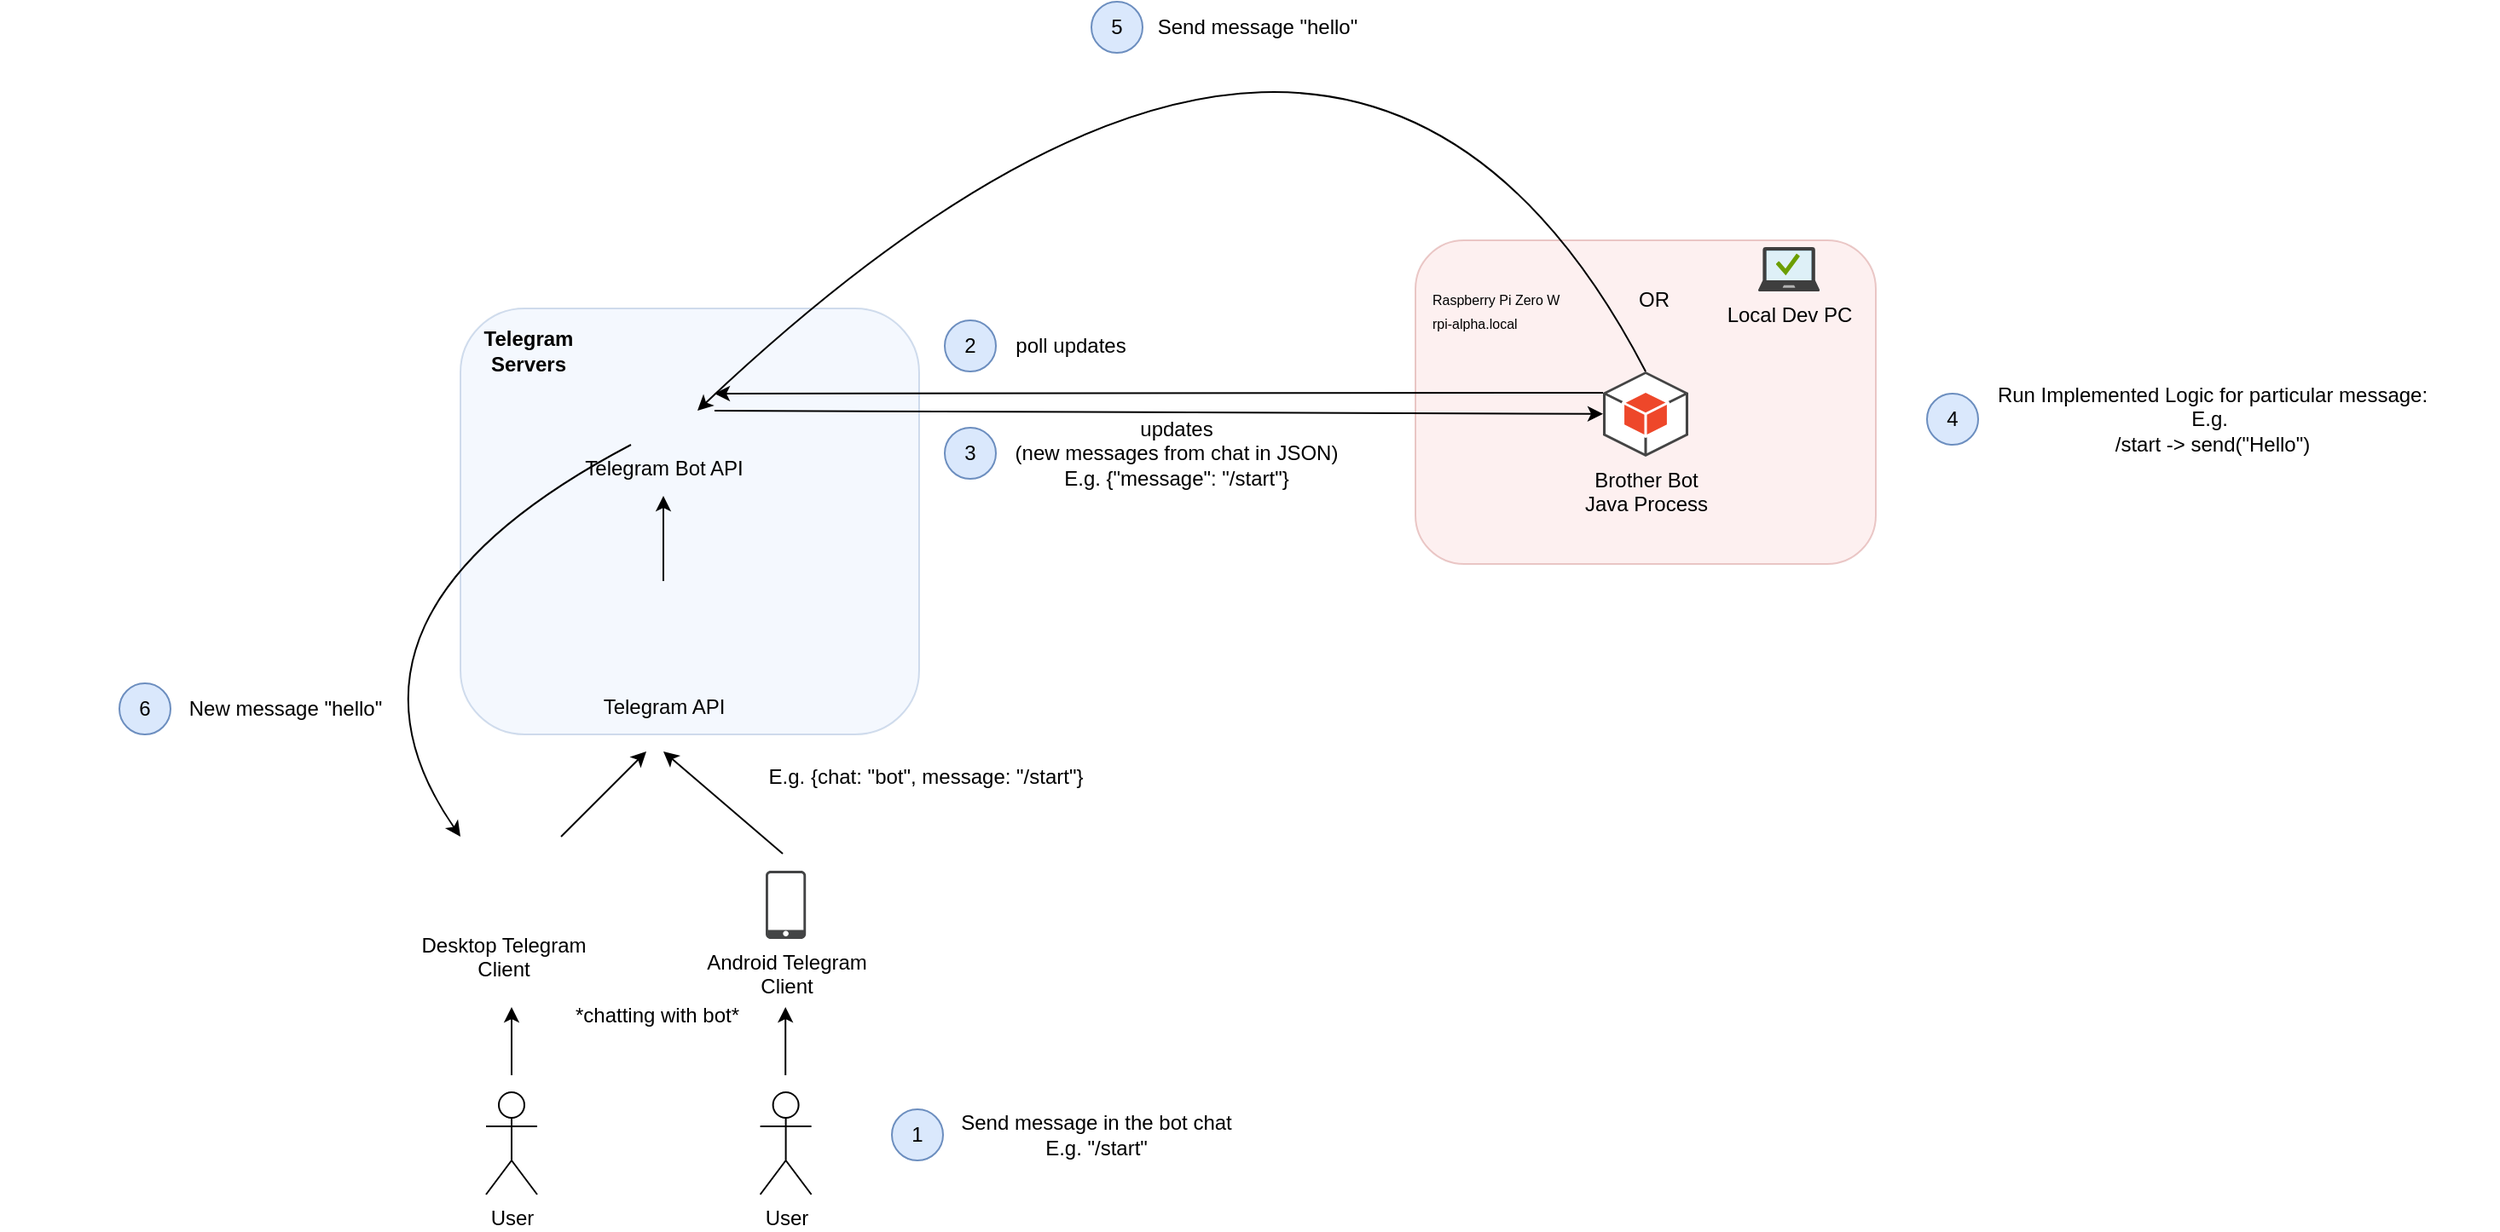 <mxfile version="22.1.18" type="device">
  <diagram name="Page-1" id="DdPSJ_c9sV7ZSJ3IClvS">
    <mxGraphModel dx="2350" dy="827" grid="1" gridSize="10" guides="1" tooltips="1" connect="1" arrows="1" fold="1" page="1" pageScale="1" pageWidth="850" pageHeight="1100" math="0" shadow="0">
      <root>
        <mxCell id="0" />
        <mxCell id="1" parent="0" />
        <mxCell id="42NCFGnls3GE2rdPDQEk-40" value="" style="rounded=1;whiteSpace=wrap;html=1;fillColor=#f8cecc;strokeColor=#b85450;opacity=30;" parent="1" vertex="1">
          <mxGeometry x="80" y="500" width="270" height="190" as="geometry" />
        </mxCell>
        <mxCell id="42NCFGnls3GE2rdPDQEk-25" value="" style="rounded=1;whiteSpace=wrap;html=1;fillColor=#dae8fc;strokeColor=#6c8ebf;opacity=30;" parent="1" vertex="1">
          <mxGeometry x="-480" y="540" width="269" height="250" as="geometry" />
        </mxCell>
        <mxCell id="42NCFGnls3GE2rdPDQEk-7" value="Telegram Bot API" style="shape=image;html=1;verticalAlign=top;verticalLabelPosition=bottom;labelBackgroundColor=none;imageAspect=0;aspect=fixed;image=https://cdn3.iconfinder.com/data/icons/social-media-chamfered-corner/154/telegram-128.png" parent="1" vertex="1">
          <mxGeometry x="-381" y="580" width="40" height="40" as="geometry" />
        </mxCell>
        <mxCell id="42NCFGnls3GE2rdPDQEk-9" value="User" style="shape=umlActor;verticalLabelPosition=bottom;verticalAlign=top;html=1;outlineConnect=0;" parent="1" vertex="1">
          <mxGeometry x="-465" y="1000" width="30" height="60" as="geometry" />
        </mxCell>
        <mxCell id="42NCFGnls3GE2rdPDQEk-10" value="Desktop Telegram&lt;br&gt;Client" style="shape=image;html=1;verticalAlign=top;verticalLabelPosition=bottom;labelBackgroundColor=#ffffff;imageAspect=0;aspect=fixed;image=https://cdn4.iconfinder.com/data/icons/48-bubbles/48/29.Mac-128.png" parent="1" vertex="1">
          <mxGeometry x="-480" y="850" width="50" height="50" as="geometry" />
        </mxCell>
        <mxCell id="42NCFGnls3GE2rdPDQEk-12" value="Android Telegram&lt;br&gt;Client" style="sketch=0;pointerEvents=1;shadow=0;dashed=0;html=1;strokeColor=none;fillColor=#434445;aspect=fixed;labelPosition=center;verticalLabelPosition=bottom;verticalAlign=top;align=center;outlineConnect=0;shape=mxgraph.vvd.phone;" parent="1" vertex="1">
          <mxGeometry x="-301" y="870" width="23.6" height="40" as="geometry" />
        </mxCell>
        <mxCell id="42NCFGnls3GE2rdPDQEk-14" value="Telegram API" style="shape=image;html=1;verticalAlign=top;verticalLabelPosition=bottom;labelBackgroundColor=none;imageAspect=0;aspect=fixed;image=https://cdn3.iconfinder.com/data/icons/social-media-chamfered-corner/154/telegram-128.png" parent="1" vertex="1">
          <mxGeometry x="-381" y="720" width="40" height="40" as="geometry" />
        </mxCell>
        <mxCell id="42NCFGnls3GE2rdPDQEk-18" value="" style="endArrow=classic;html=1;rounded=0;" parent="1" edge="1">
          <mxGeometry width="50" height="50" relative="1" as="geometry">
            <mxPoint x="-421" y="850" as="sourcePoint" />
            <mxPoint x="-371" y="800" as="targetPoint" />
          </mxGeometry>
        </mxCell>
        <mxCell id="42NCFGnls3GE2rdPDQEk-19" value="" style="endArrow=classic;html=1;rounded=0;" parent="1" edge="1">
          <mxGeometry width="50" height="50" relative="1" as="geometry">
            <mxPoint x="-291" y="860" as="sourcePoint" />
            <mxPoint x="-361" y="800" as="targetPoint" />
          </mxGeometry>
        </mxCell>
        <mxCell id="42NCFGnls3GE2rdPDQEk-20" value="" style="endArrow=classic;html=1;rounded=0;" parent="1" edge="1">
          <mxGeometry width="50" height="50" relative="1" as="geometry">
            <mxPoint x="-361" y="700" as="sourcePoint" />
            <mxPoint x="-361" y="650" as="targetPoint" />
          </mxGeometry>
        </mxCell>
        <mxCell id="42NCFGnls3GE2rdPDQEk-21" value="" style="endArrow=classic;html=1;rounded=0;" parent="1" target="42NCFGnls3GE2rdPDQEk-89" edge="1">
          <mxGeometry width="50" height="50" relative="1" as="geometry">
            <mxPoint x="-331" y="600" as="sourcePoint" />
            <mxPoint x="79" y="600" as="targetPoint" />
          </mxGeometry>
        </mxCell>
        <mxCell id="42NCFGnls3GE2rdPDQEk-22" value="" style="endArrow=classic;html=1;rounded=0;exitX=0;exitY=0.25;exitDx=0;exitDy=0;exitPerimeter=0;" parent="1" source="42NCFGnls3GE2rdPDQEk-89" edge="1">
          <mxGeometry width="50" height="50" relative="1" as="geometry">
            <mxPoint x="79" y="590" as="sourcePoint" />
            <mxPoint x="-331" y="590" as="targetPoint" />
          </mxGeometry>
        </mxCell>
        <mxCell id="42NCFGnls3GE2rdPDQEk-23" value="poll updates" style="text;html=1;strokeColor=none;fillColor=none;align=center;verticalAlign=middle;whiteSpace=wrap;rounded=0;" parent="1" vertex="1">
          <mxGeometry x="-160" y="547" width="76" height="30" as="geometry" />
        </mxCell>
        <mxCell id="42NCFGnls3GE2rdPDQEk-24" value="updates &lt;br&gt;(new messages from chat in JSON)&lt;br&gt;E.g. {&quot;message&quot;: &quot;/start&quot;}" style="text;html=1;strokeColor=none;fillColor=none;align=center;verticalAlign=middle;whiteSpace=wrap;rounded=0;" parent="1" vertex="1">
          <mxGeometry x="-160" y="610" width="200" height="30" as="geometry" />
        </mxCell>
        <mxCell id="42NCFGnls3GE2rdPDQEk-26" value="Telegram Servers" style="text;html=1;strokeColor=none;fillColor=none;align=center;verticalAlign=middle;whiteSpace=wrap;rounded=0;fontStyle=1" parent="1" vertex="1">
          <mxGeometry x="-470" y="550" width="60" height="30" as="geometry" />
        </mxCell>
        <mxCell id="42NCFGnls3GE2rdPDQEk-30" value="User" style="shape=umlActor;verticalLabelPosition=bottom;verticalAlign=top;html=1;outlineConnect=0;" parent="1" vertex="1">
          <mxGeometry x="-304.2" y="1000" width="30" height="60" as="geometry" />
        </mxCell>
        <mxCell id="42NCFGnls3GE2rdPDQEk-31" value="" style="endArrow=classic;html=1;rounded=0;" parent="1" edge="1">
          <mxGeometry width="50" height="50" relative="1" as="geometry">
            <mxPoint x="-450" y="990" as="sourcePoint" />
            <mxPoint x="-450" y="950" as="targetPoint" />
          </mxGeometry>
        </mxCell>
        <mxCell id="42NCFGnls3GE2rdPDQEk-32" value="" style="endArrow=classic;html=1;rounded=0;" parent="1" edge="1">
          <mxGeometry width="50" height="50" relative="1" as="geometry">
            <mxPoint x="-289.4" y="990" as="sourcePoint" />
            <mxPoint x="-289.4" y="950" as="targetPoint" />
          </mxGeometry>
        </mxCell>
        <mxCell id="42NCFGnls3GE2rdPDQEk-36" value="*chatting with bot*" style="text;html=1;strokeColor=none;fillColor=none;align=center;verticalAlign=middle;whiteSpace=wrap;rounded=0;" parent="1" vertex="1">
          <mxGeometry x="-430" y="940" width="131" height="30" as="geometry" />
        </mxCell>
        <mxCell id="42NCFGnls3GE2rdPDQEk-43" value="&lt;div style=&quot;font-size: 8px;&quot;&gt;&lt;span style=&quot;background-color: initial;&quot;&gt;&lt;font style=&quot;font-size: 8px;&quot;&gt;Raspberry Pi Zero W&lt;/font&gt;&lt;/span&gt;&lt;/div&gt;&lt;font style=&quot;font-size: 8px;&quot;&gt;rpi-alpha.local&lt;/font&gt;" style="shape=image;html=1;verticalAlign=top;verticalLabelPosition=bottom;labelBackgroundColor=none;imageAspect=0;aspect=fixed;image=https://cdn1.iconfinder.com/data/icons/fruit-136/64/Fruit_iconfree_Filled_Outline_raspberry-healthy-organic-food-fruit_icon-128.png;align=left;" parent="1" vertex="1">
          <mxGeometry x="88.19" y="500" width="23.62" height="23.62" as="geometry" />
        </mxCell>
        <mxCell id="42NCFGnls3GE2rdPDQEk-89" value="Brother Bot&lt;br&gt;Java Process" style="outlineConnect=0;dashed=0;verticalLabelPosition=bottom;verticalAlign=top;align=center;html=1;shape=mxgraph.aws3.android;fillColor=#EE472A;gradientColor=none;" parent="1" vertex="1">
          <mxGeometry x="190" y="577" width="50" height="50" as="geometry" />
        </mxCell>
        <mxCell id="XmG7dp6rFe_Gg64nvcyL-5" value="Local Dev PC" style="image;sketch=0;aspect=fixed;html=1;points=[];align=center;fontSize=12;image=img/lib/mscae/Managed_Desktop.svg;labelBackgroundColor=none;" parent="1" vertex="1">
          <mxGeometry x="281" y="504" width="36.11" height="26" as="geometry" />
        </mxCell>
        <mxCell id="XmG7dp6rFe_Gg64nvcyL-6" value="OR" style="text;html=1;strokeColor=none;fillColor=none;align=center;verticalAlign=middle;whiteSpace=wrap;rounded=0;" parent="1" vertex="1">
          <mxGeometry x="190" y="520" width="60" height="30" as="geometry" />
        </mxCell>
        <mxCell id="AfhVu2r1S_1FaIcsjDqO-1" value="1" style="ellipse;whiteSpace=wrap;html=1;aspect=fixed;fillColor=#dae8fc;strokeColor=#6c8ebf;" vertex="1" parent="1">
          <mxGeometry x="-227" y="1010" width="30" height="30" as="geometry" />
        </mxCell>
        <mxCell id="AfhVu2r1S_1FaIcsjDqO-2" value="2" style="ellipse;whiteSpace=wrap;html=1;aspect=fixed;fillColor=#dae8fc;strokeColor=#6c8ebf;" vertex="1" parent="1">
          <mxGeometry x="-196" y="547" width="30" height="30" as="geometry" />
        </mxCell>
        <mxCell id="AfhVu2r1S_1FaIcsjDqO-3" value="3" style="ellipse;whiteSpace=wrap;html=1;aspect=fixed;fillColor=#dae8fc;strokeColor=#6c8ebf;" vertex="1" parent="1">
          <mxGeometry x="-196" y="610" width="30" height="30" as="geometry" />
        </mxCell>
        <mxCell id="AfhVu2r1S_1FaIcsjDqO-5" value="Send message in the bot chat&lt;br&gt;E.g. &quot;/start&quot;" style="text;html=1;strokeColor=none;fillColor=none;align=center;verticalAlign=middle;whiteSpace=wrap;rounded=0;" vertex="1" parent="1">
          <mxGeometry x="-197" y="1010" width="180" height="30" as="geometry" />
        </mxCell>
        <mxCell id="AfhVu2r1S_1FaIcsjDqO-7" value="Run Implemented Logic for particular message:&lt;br&gt;E.g.&amp;nbsp;&lt;br&gt;/start -&amp;gt; send(&quot;Hello&quot;)" style="text;html=1;strokeColor=none;fillColor=none;align=center;verticalAlign=middle;whiteSpace=wrap;rounded=0;" vertex="1" parent="1">
          <mxGeometry x="380" y="590" width="335" height="30" as="geometry" />
        </mxCell>
        <mxCell id="AfhVu2r1S_1FaIcsjDqO-8" value="4" style="ellipse;whiteSpace=wrap;html=1;aspect=fixed;fillColor=#dae8fc;strokeColor=#6c8ebf;" vertex="1" parent="1">
          <mxGeometry x="380" y="590" width="30" height="30" as="geometry" />
        </mxCell>
        <mxCell id="AfhVu2r1S_1FaIcsjDqO-9" value="E.g. {chat: &quot;bot&quot;, message: &quot;/start&quot;}" style="text;html=1;strokeColor=none;fillColor=none;align=center;verticalAlign=middle;whiteSpace=wrap;rounded=0;" vertex="1" parent="1">
          <mxGeometry x="-304" y="800" width="194" height="30" as="geometry" />
        </mxCell>
        <mxCell id="AfhVu2r1S_1FaIcsjDqO-10" value="" style="endArrow=classic;html=1;rounded=0;entryX=1;entryY=0.5;entryDx=0;entryDy=0;curved=1;exitX=0.5;exitY=0;exitDx=0;exitDy=0;exitPerimeter=0;" edge="1" parent="1" source="42NCFGnls3GE2rdPDQEk-89" target="42NCFGnls3GE2rdPDQEk-7">
          <mxGeometry width="50" height="50" relative="1" as="geometry">
            <mxPoint x="220" y="630" as="sourcePoint" />
            <mxPoint x="270" y="580" as="targetPoint" />
            <Array as="points">
              <mxPoint x="40" y="240" />
            </Array>
          </mxGeometry>
        </mxCell>
        <mxCell id="AfhVu2r1S_1FaIcsjDqO-11" value="Send message &quot;hello&quot;" style="text;html=1;strokeColor=none;fillColor=none;align=center;verticalAlign=middle;whiteSpace=wrap;rounded=0;" vertex="1" parent="1">
          <mxGeometry x="-180" y="360" width="335" height="30" as="geometry" />
        </mxCell>
        <mxCell id="AfhVu2r1S_1FaIcsjDqO-12" value="5" style="ellipse;whiteSpace=wrap;html=1;aspect=fixed;fillColor=#dae8fc;strokeColor=#6c8ebf;" vertex="1" parent="1">
          <mxGeometry x="-110" y="360" width="30" height="30" as="geometry" />
        </mxCell>
        <mxCell id="AfhVu2r1S_1FaIcsjDqO-13" value="" style="endArrow=classic;html=1;rounded=0;entryX=0;entryY=0;entryDx=0;entryDy=0;curved=1;" edge="1" parent="1" target="42NCFGnls3GE2rdPDQEk-10">
          <mxGeometry width="50" height="50" relative="1" as="geometry">
            <mxPoint x="-380" y="620" as="sourcePoint" />
            <mxPoint x="-330" y="570" as="targetPoint" />
            <Array as="points">
              <mxPoint x="-570" y="720" />
            </Array>
          </mxGeometry>
        </mxCell>
        <mxCell id="AfhVu2r1S_1FaIcsjDqO-14" value="New message &quot;hello&quot;" style="text;html=1;strokeColor=none;fillColor=none;align=center;verticalAlign=middle;whiteSpace=wrap;rounded=0;" vertex="1" parent="1">
          <mxGeometry x="-750" y="760" width="335" height="30" as="geometry" />
        </mxCell>
        <mxCell id="AfhVu2r1S_1FaIcsjDqO-15" value="6" style="ellipse;whiteSpace=wrap;html=1;aspect=fixed;fillColor=#dae8fc;strokeColor=#6c8ebf;" vertex="1" parent="1">
          <mxGeometry x="-680" y="760" width="30" height="30" as="geometry" />
        </mxCell>
      </root>
    </mxGraphModel>
  </diagram>
</mxfile>

